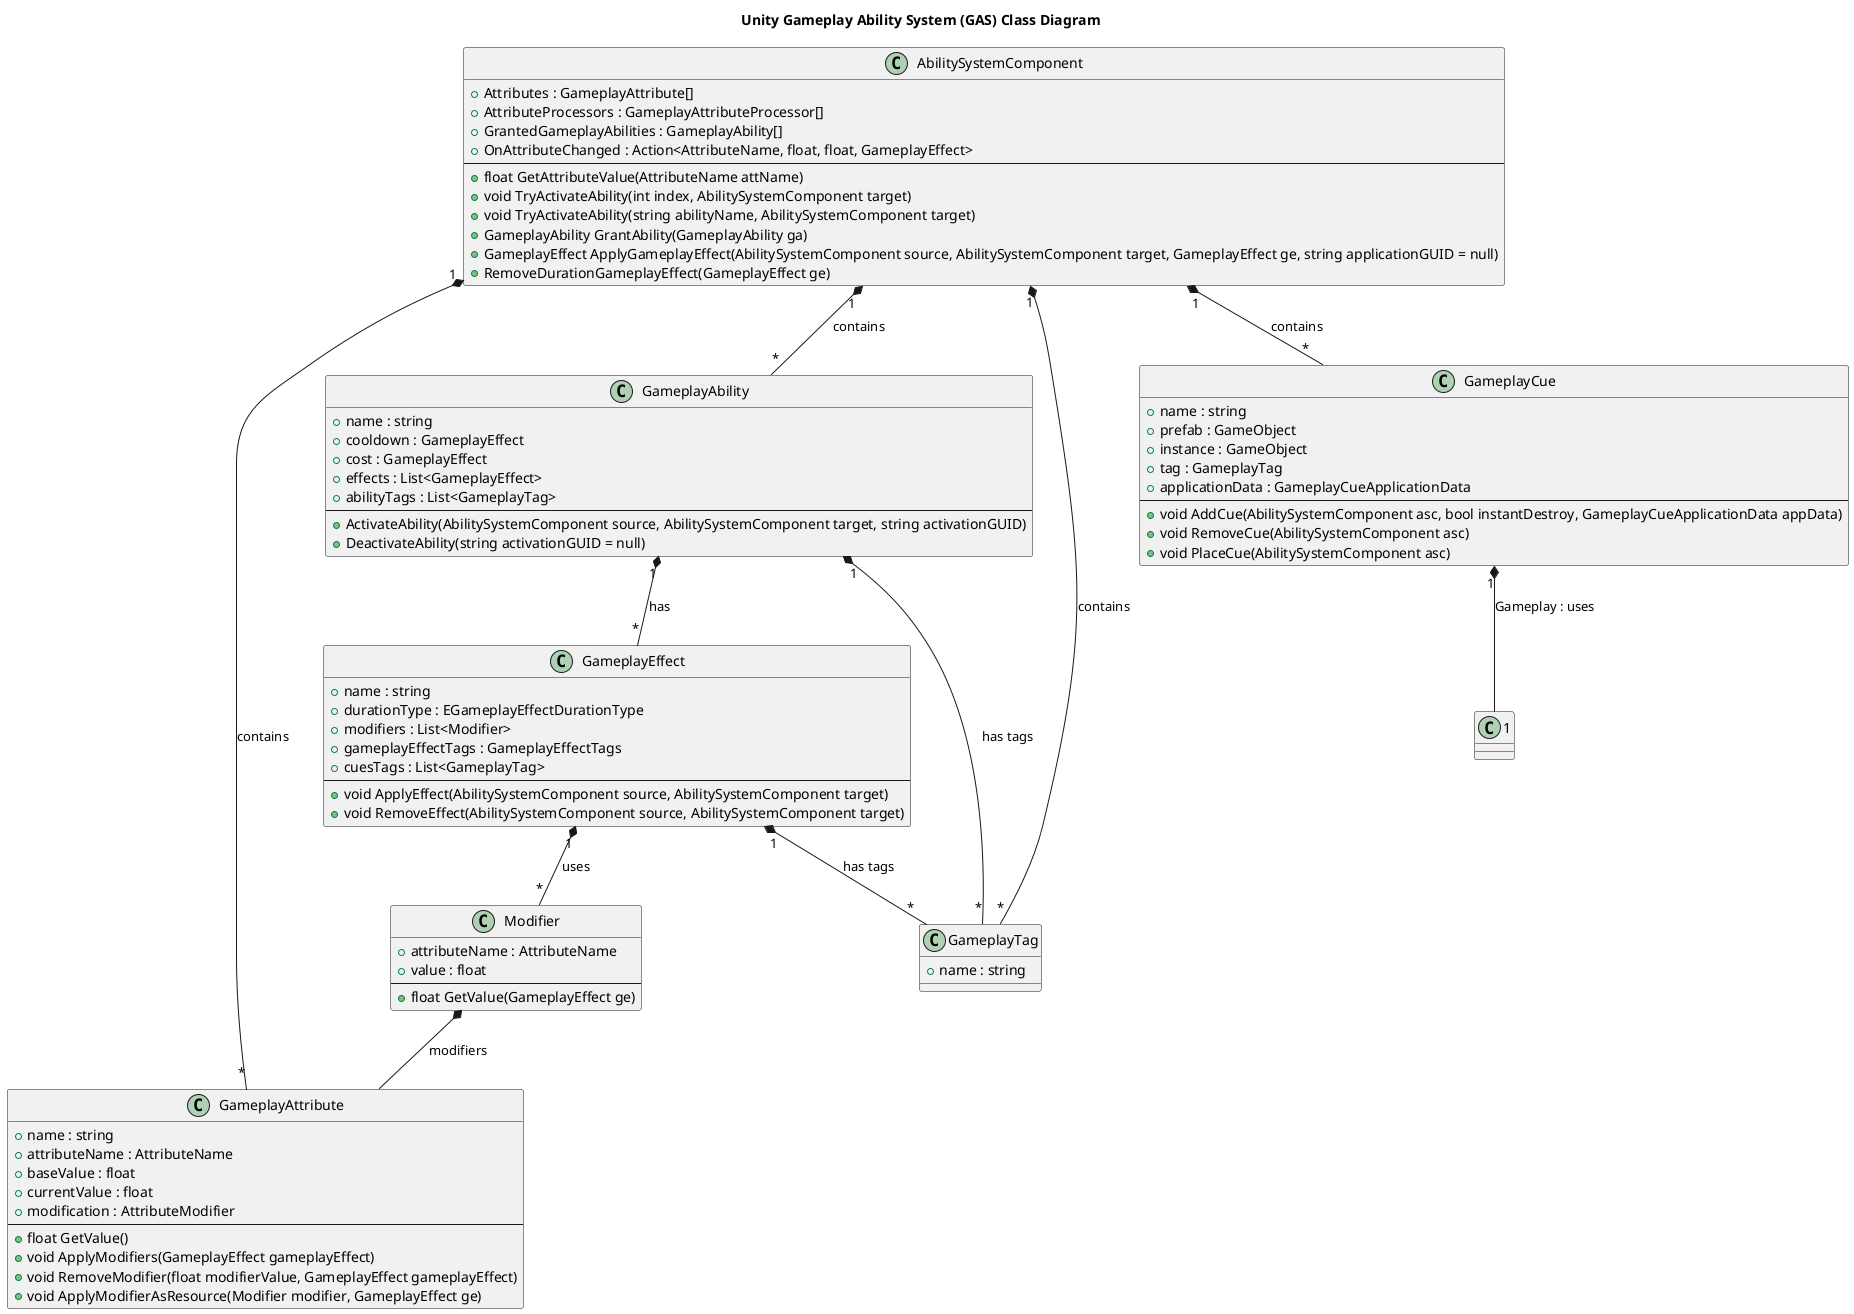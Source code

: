 @startuml
title Unity Gameplay Ability System (GAS) Class Diagram

class AbilitySystemComponent {
    + Attributes : GameplayAttribute[]
    + AttributeProcessors : GameplayAttributeProcessor[]
    + GrantedGameplayAbilities : GameplayAbility[]
    + OnAttributeChanged : Action<AttributeName, float, float, GameplayEffect>
    ---
    + float GetAttributeValue(AttributeName attName)
    + void TryActivateAbility(int index, AbilitySystemComponent target)
    + void TryActivateAbility(string abilityName, AbilitySystemComponent target)
    + GameplayAbility GrantAbility(GameplayAbility ga)
    + GameplayEffect ApplyGameplayEffect(AbilitySystemComponent source, AbilitySystemComponent target, GameplayEffect ge, string applicationGUID = null)
    + RemoveDurationGameplayEffect(GameplayEffect ge)
}

class GameplayAttribute {
    + name : string
    + attributeName : AttributeName
    + baseValue : float
    + currentValue : float
    + modification : AttributeModifier
    ---
    + float GetValue()
    + void ApplyModifiers(GameplayEffect gameplayEffect)
    + void RemoveModifier(float modifierValue, GameplayEffect gameplayEffect)
    + void ApplyModifierAsResource(Modifier modifier, GameplayEffect ge)
}

class GameplayAbility {
    + name : string
    + cooldown : GameplayEffect
    + cost : GameplayEffect
    + effects : List<GameplayEffect>
    + abilityTags : List<GameplayTag>
    ---
    + ActivateAbility(AbilitySystemComponent source, AbilitySystemComponent target, string activationGUID)
    + DeactivateAbility(string activationGUID = null)
}

class GameplayEffect {
    + name : string
    + durationType : EGameplayEffectDurationType
    + modifiers : List<Modifier>
    + gameplayEffectTags : GameplayEffectTags
    + cuesTags : List<GameplayTag>
    ---
    + void ApplyEffect(AbilitySystemComponent source, AbilitySystemComponent target)
    + void RemoveEffect(AbilitySystemComponent source, AbilitySystemComponent target)
}

class GameplayTag {
    + name : string
}

class GameplayCue {
    + name : string
    + prefab : GameObject
    + instance : GameObject
    + tag : GameplayTag
    + applicationData : GameplayCueApplicationData
    ---
    + void AddCue(AbilitySystemComponent asc, bool instantDestroy, GameplayCueApplicationData appData)
    + void RemoveCue(AbilitySystemComponent asc)
    + void PlaceCue(AbilitySystemComponent asc)
}

class Modifier {
    + attributeName : AttributeName
    + value : float
    ---
    + float GetValue(GameplayEffect ge)
}

AbilitySystemComponent "1" *-- "*" GameplayAttribute : contains
AbilitySystemComponent "1" *-- "*" GameplayAbility : contains
AbilitySystemComponent "1" *-- "*" GameplayCue : contains
AbilitySystemComponent "1" *-- "*" GameplayTag : contains

GameplayAbility "1" *-- "*" GameplayEffect : has
GameplayAbility "1" *-- "*" GameplayTag : has tags

GameplayEffect "1" *-- "*" Modifier : uses
GameplayEffect "1" *-- "*" GameplayTag : has tags

GameplayCue "1" *-- "1" : Gameplay : uses

Modifier *-- GameplayAttribute : modifiers
@enduml